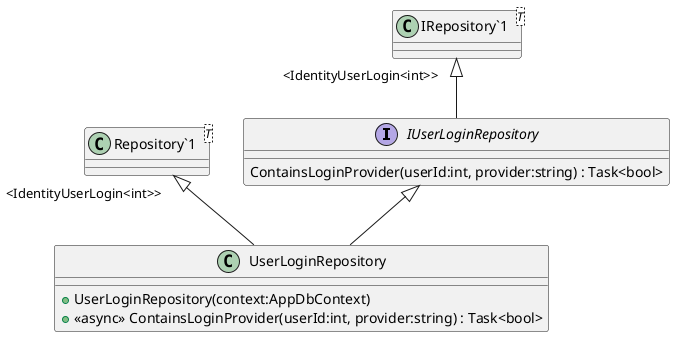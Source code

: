 @startuml
interface IUserLoginRepository {
    ContainsLoginProvider(userId:int, provider:string) : Task<bool>
}
class UserLoginRepository {
    + UserLoginRepository(context:AppDbContext)
    + <<async>> ContainsLoginProvider(userId:int, provider:string) : Task<bool>
}
class "IRepository`1"<T> {
}
class "Repository`1"<T> {
}
"IRepository`1" "<IdentityUserLogin<int>>" <|-- IUserLoginRepository
"Repository`1" "<IdentityUserLogin<int>>" <|-- UserLoginRepository
IUserLoginRepository <|-- UserLoginRepository
@enduml
